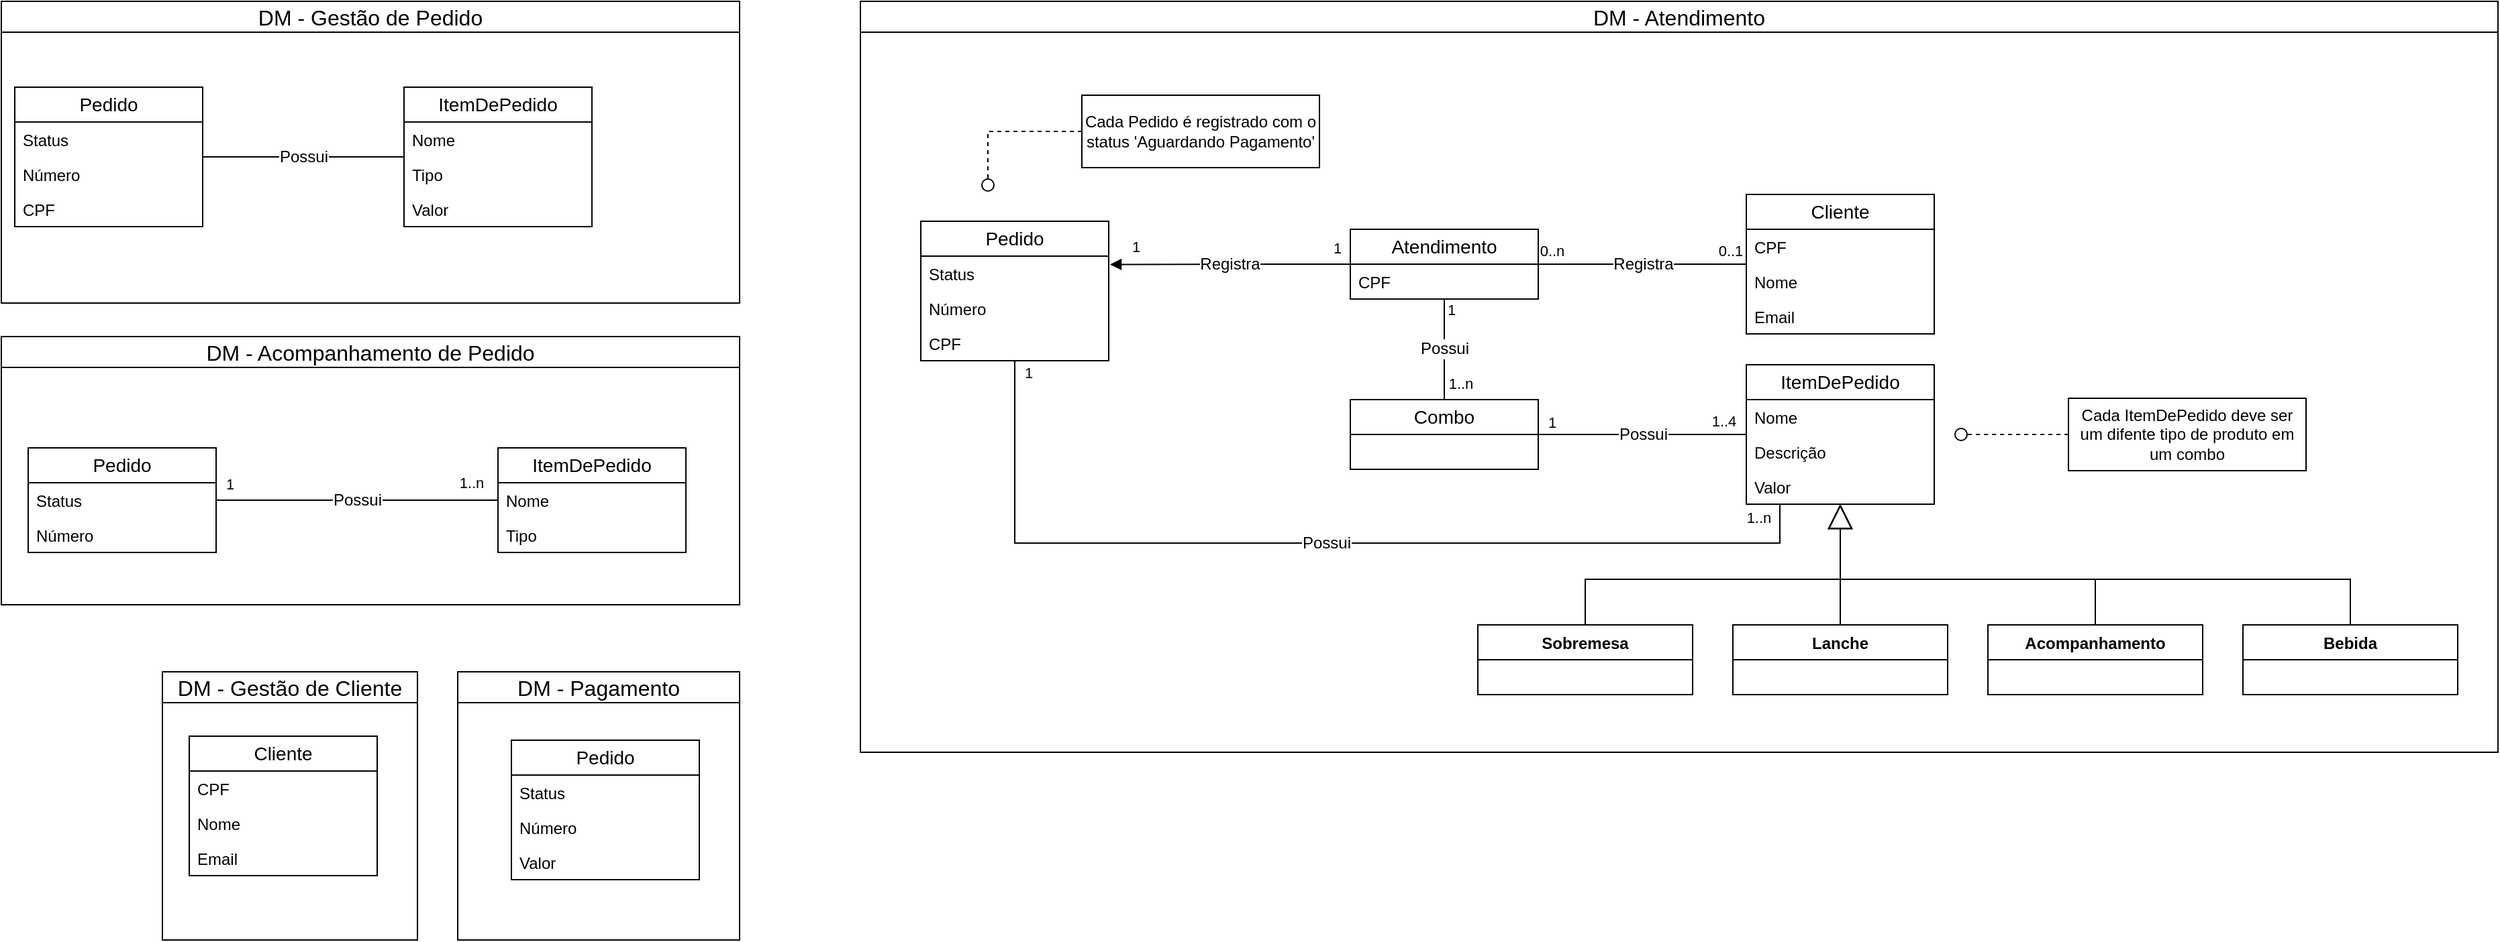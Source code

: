 <mxfile version="21.5.0" type="device">
  <diagram name="Page-1" id="wypNfcGNMz1qTTzklJ0m">
    <mxGraphModel dx="2873" dy="545" grid="1" gridSize="10" guides="1" tooltips="1" connect="1" arrows="1" fold="1" page="1" pageScale="1" pageWidth="850" pageHeight="1100" math="0" shadow="0">
      <root>
        <mxCell id="0" />
        <mxCell id="1" parent="0" />
        <mxCell id="O5zAKNmhYwsR6kVVifvt-4" value="DM - Atendimento" style="swimlane;whiteSpace=wrap;html=1;fontSize=16;fontStyle=0;fillColor=none;" vertex="1" parent="1">
          <mxGeometry x="-470" y="70" width="1220" height="560" as="geometry" />
        </mxCell>
        <mxCell id="O5zAKNmhYwsR6kVVifvt-75" value="Possui" style="edgeStyle=orthogonalEdgeStyle;rounded=0;orthogonalLoop=1;jettySize=auto;html=1;endArrow=none;fontSize=12;endFill=0;endSize=6;" edge="1" parent="O5zAKNmhYwsR6kVVifvt-4" source="O5zAKNmhYwsR6kVVifvt-69" target="O5zAKNmhYwsR6kVVifvt-35">
          <mxGeometry relative="1" as="geometry">
            <Array as="points">
              <mxPoint x="115" y="404" />
              <mxPoint x="685" y="404" />
            </Array>
          </mxGeometry>
        </mxCell>
        <mxCell id="O5zAKNmhYwsR6kVVifvt-76" value="1..n" style="edgeLabel;html=1;align=center;verticalAlign=middle;resizable=0;points=[];" vertex="1" connectable="0" parent="O5zAKNmhYwsR6kVVifvt-75">
          <mxGeometry x="0.938" y="-2" relative="1" as="geometry">
            <mxPoint x="-18" y="-13" as="offset" />
          </mxGeometry>
        </mxCell>
        <mxCell id="O5zAKNmhYwsR6kVVifvt-77" value="1" style="edgeLabel;html=1;align=center;verticalAlign=middle;resizable=0;points=[];" vertex="1" connectable="0" parent="O5zAKNmhYwsR6kVVifvt-75">
          <mxGeometry x="-0.977" relative="1" as="geometry">
            <mxPoint x="10" as="offset" />
          </mxGeometry>
        </mxCell>
        <mxCell id="O5zAKNmhYwsR6kVVifvt-69" value="Pedido" style="swimlane;fontStyle=0;childLayout=stackLayout;horizontal=1;startSize=26;fillColor=default;horizontalStack=0;resizeParent=1;resizeParentMax=0;resizeLast=0;collapsible=1;marginBottom=0;whiteSpace=wrap;html=1;fontSize=14;" vertex="1" parent="O5zAKNmhYwsR6kVVifvt-4">
          <mxGeometry x="45" y="164" width="140" height="104" as="geometry" />
        </mxCell>
        <mxCell id="O5zAKNmhYwsR6kVVifvt-70" value="Status" style="text;strokeColor=none;fillColor=none;align=left;verticalAlign=top;spacingLeft=4;spacingRight=4;overflow=hidden;rotatable=0;points=[[0,0.5],[1,0.5]];portConstraint=eastwest;whiteSpace=wrap;html=1;" vertex="1" parent="O5zAKNmhYwsR6kVVifvt-69">
          <mxGeometry y="26" width="140" height="26" as="geometry" />
        </mxCell>
        <mxCell id="O5zAKNmhYwsR6kVVifvt-86" value="Número" style="text;strokeColor=none;fillColor=none;align=left;verticalAlign=top;spacingLeft=4;spacingRight=4;overflow=hidden;rotatable=0;points=[[0,0.5],[1,0.5]];portConstraint=eastwest;whiteSpace=wrap;html=1;" vertex="1" parent="O5zAKNmhYwsR6kVVifvt-69">
          <mxGeometry y="52" width="140" height="26" as="geometry" />
        </mxCell>
        <mxCell id="O5zAKNmhYwsR6kVVifvt-78" value="CPF" style="text;strokeColor=none;fillColor=none;align=left;verticalAlign=top;spacingLeft=4;spacingRight=4;overflow=hidden;rotatable=0;points=[[0,0.5],[1,0.5]];portConstraint=eastwest;whiteSpace=wrap;html=1;" vertex="1" parent="O5zAKNmhYwsR6kVVifvt-69">
          <mxGeometry y="78" width="140" height="26" as="geometry" />
        </mxCell>
        <mxCell id="O5zAKNmhYwsR6kVVifvt-13" value="Registra" style="edgeStyle=orthogonalEdgeStyle;rounded=0;orthogonalLoop=1;jettySize=auto;html=1;fontSize=12;endArrow=none;endFill=0;" edge="1" parent="O5zAKNmhYwsR6kVVifvt-4" source="O5zAKNmhYwsR6kVVifvt-28" target="O5zAKNmhYwsR6kVVifvt-9">
          <mxGeometry relative="1" as="geometry">
            <mxPoint x="490" y="196" as="sourcePoint" />
          </mxGeometry>
        </mxCell>
        <mxCell id="O5zAKNmhYwsR6kVVifvt-14" value="0..1" style="edgeLabel;html=1;align=center;verticalAlign=middle;resizable=0;points=[];" vertex="1" connectable="0" parent="O5zAKNmhYwsR6kVVifvt-13">
          <mxGeometry x="0.847" y="-1" relative="1" as="geometry">
            <mxPoint y="-11" as="offset" />
          </mxGeometry>
        </mxCell>
        <mxCell id="O5zAKNmhYwsR6kVVifvt-17" value="0..n" style="edgeLabel;html=1;align=center;verticalAlign=middle;resizable=0;points=[];" vertex="1" connectable="0" parent="O5zAKNmhYwsR6kVVifvt-13">
          <mxGeometry x="-0.856" y="-1" relative="1" as="geometry">
            <mxPoint x="-1" y="-11" as="offset" />
          </mxGeometry>
        </mxCell>
        <mxCell id="O5zAKNmhYwsR6kVVifvt-27" value="Possui" style="edgeStyle=orthogonalEdgeStyle;rounded=0;orthogonalLoop=1;jettySize=auto;html=1;endArrow=none;fontSize=12;endFill=0;" edge="1" parent="O5zAKNmhYwsR6kVVifvt-4" source="O5zAKNmhYwsR6kVVifvt-28" target="O5zAKNmhYwsR6kVVifvt-23">
          <mxGeometry x="-0.013" relative="1" as="geometry">
            <mxPoint x="435" y="221" as="sourcePoint" />
            <mxPoint as="offset" />
          </mxGeometry>
        </mxCell>
        <mxCell id="O5zAKNmhYwsR6kVVifvt-33" value="1..n" style="edgeLabel;html=1;align=center;verticalAlign=middle;resizable=0;points=[];" vertex="1" connectable="0" parent="O5zAKNmhYwsR6kVVifvt-27">
          <mxGeometry x="0.686" y="2" relative="1" as="geometry">
            <mxPoint x="10" as="offset" />
          </mxGeometry>
        </mxCell>
        <mxCell id="O5zAKNmhYwsR6kVVifvt-34" value="1" style="edgeLabel;html=1;align=center;verticalAlign=middle;resizable=0;points=[];" vertex="1" connectable="0" parent="O5zAKNmhYwsR6kVVifvt-27">
          <mxGeometry x="-0.789" y="-1" relative="1" as="geometry">
            <mxPoint x="6" as="offset" />
          </mxGeometry>
        </mxCell>
        <mxCell id="O5zAKNmhYwsR6kVVifvt-9" value="Cliente" style="swimlane;fontStyle=0;childLayout=stackLayout;horizontal=1;startSize=26;fillColor=default;horizontalStack=0;resizeParent=1;resizeParentMax=0;resizeLast=0;collapsible=1;marginBottom=0;whiteSpace=wrap;html=1;fontSize=14;" vertex="1" parent="O5zAKNmhYwsR6kVVifvt-4">
          <mxGeometry x="660" y="144" width="140" height="104" as="geometry" />
        </mxCell>
        <mxCell id="O5zAKNmhYwsR6kVVifvt-10" value="CPF" style="text;strokeColor=none;fillColor=none;align=left;verticalAlign=top;spacingLeft=4;spacingRight=4;overflow=hidden;rotatable=0;points=[[0,0.5],[1,0.5]];portConstraint=eastwest;whiteSpace=wrap;html=1;" vertex="1" parent="O5zAKNmhYwsR6kVVifvt-9">
          <mxGeometry y="26" width="140" height="26" as="geometry" />
        </mxCell>
        <mxCell id="O5zAKNmhYwsR6kVVifvt-11" value="Nome" style="text;strokeColor=none;fillColor=none;align=left;verticalAlign=top;spacingLeft=4;spacingRight=4;overflow=hidden;rotatable=0;points=[[0,0.5],[1,0.5]];portConstraint=eastwest;whiteSpace=wrap;html=1;" vertex="1" parent="O5zAKNmhYwsR6kVVifvt-9">
          <mxGeometry y="52" width="140" height="26" as="geometry" />
        </mxCell>
        <mxCell id="O5zAKNmhYwsR6kVVifvt-12" value="Email" style="text;strokeColor=none;fillColor=none;align=left;verticalAlign=top;spacingLeft=4;spacingRight=4;overflow=hidden;rotatable=0;points=[[0,0.5],[1,0.5]];portConstraint=eastwest;whiteSpace=wrap;html=1;" vertex="1" parent="O5zAKNmhYwsR6kVVifvt-9">
          <mxGeometry y="78" width="140" height="26" as="geometry" />
        </mxCell>
        <mxCell id="O5zAKNmhYwsR6kVVifvt-39" value="Possui" style="edgeStyle=orthogonalEdgeStyle;rounded=0;orthogonalLoop=1;jettySize=auto;html=1;endArrow=none;fontSize=12;endFill=0;" edge="1" parent="O5zAKNmhYwsR6kVVifvt-4" source="O5zAKNmhYwsR6kVVifvt-23" target="O5zAKNmhYwsR6kVVifvt-35">
          <mxGeometry x="0.006" relative="1" as="geometry">
            <mxPoint as="offset" />
          </mxGeometry>
        </mxCell>
        <mxCell id="O5zAKNmhYwsR6kVVifvt-41" value="1..4" style="edgeLabel;html=1;align=center;verticalAlign=middle;resizable=0;points=[];" vertex="1" connectable="0" parent="O5zAKNmhYwsR6kVVifvt-39">
          <mxGeometry x="0.817" relative="1" as="geometry">
            <mxPoint x="-3" y="-10" as="offset" />
          </mxGeometry>
        </mxCell>
        <mxCell id="O5zAKNmhYwsR6kVVifvt-44" value="1" style="edgeLabel;html=1;align=center;verticalAlign=middle;resizable=0;points=[];" vertex="1" connectable="0" parent="O5zAKNmhYwsR6kVVifvt-39">
          <mxGeometry x="-0.886" relative="1" as="geometry">
            <mxPoint x="1" y="-9" as="offset" />
          </mxGeometry>
        </mxCell>
        <mxCell id="O5zAKNmhYwsR6kVVifvt-23" value="Combo" style="swimlane;fontStyle=0;childLayout=stackLayout;horizontal=1;startSize=26;fillColor=default;horizontalStack=0;resizeParent=1;resizeParentMax=0;resizeLast=0;collapsible=1;marginBottom=0;whiteSpace=wrap;html=1;fontSize=14;" vertex="1" parent="O5zAKNmhYwsR6kVVifvt-4">
          <mxGeometry x="365" y="297" width="140" height="52" as="geometry" />
        </mxCell>
        <mxCell id="O5zAKNmhYwsR6kVVifvt-71" value="Registra" style="edgeStyle=orthogonalEdgeStyle;rounded=0;orthogonalLoop=1;jettySize=auto;html=1;entryX=1.007;entryY=0.24;entryDx=0;entryDy=0;entryPerimeter=0;endArrow=block;fontSize=12;endFill=1;endSize=6;" edge="1" parent="O5zAKNmhYwsR6kVVifvt-4" source="O5zAKNmhYwsR6kVVifvt-28" target="O5zAKNmhYwsR6kVVifvt-70">
          <mxGeometry x="0.01" relative="1" as="geometry">
            <mxPoint as="offset" />
          </mxGeometry>
        </mxCell>
        <mxCell id="O5zAKNmhYwsR6kVVifvt-73" value="1" style="edgeLabel;html=1;align=center;verticalAlign=middle;resizable=0;points=[];" vertex="1" connectable="0" parent="O5zAKNmhYwsR6kVVifvt-71">
          <mxGeometry x="0.822" relative="1" as="geometry">
            <mxPoint x="3" y="-13" as="offset" />
          </mxGeometry>
        </mxCell>
        <mxCell id="O5zAKNmhYwsR6kVVifvt-74" value="1" style="edgeLabel;html=1;align=center;verticalAlign=middle;resizable=0;points=[];" vertex="1" connectable="0" parent="O5zAKNmhYwsR6kVVifvt-71">
          <mxGeometry x="-0.8" y="-2" relative="1" as="geometry">
            <mxPoint x="8" y="-10" as="offset" />
          </mxGeometry>
        </mxCell>
        <mxCell id="O5zAKNmhYwsR6kVVifvt-28" value="Atendimento" style="swimlane;fontStyle=0;childLayout=stackLayout;horizontal=1;startSize=26;fillColor=default;horizontalStack=0;resizeParent=1;resizeParentMax=0;resizeLast=0;collapsible=1;marginBottom=0;whiteSpace=wrap;html=1;fontSize=14;" vertex="1" parent="O5zAKNmhYwsR6kVVifvt-4">
          <mxGeometry x="365" y="170" width="140" height="52" as="geometry" />
        </mxCell>
        <mxCell id="O5zAKNmhYwsR6kVVifvt-29" value="CPF" style="text;strokeColor=none;fillColor=none;align=left;verticalAlign=top;spacingLeft=4;spacingRight=4;overflow=hidden;rotatable=0;points=[[0,0.5],[1,0.5]];portConstraint=eastwest;whiteSpace=wrap;html=1;" vertex="1" parent="O5zAKNmhYwsR6kVVifvt-28">
          <mxGeometry y="26" width="140" height="26" as="geometry" />
        </mxCell>
        <mxCell id="O5zAKNmhYwsR6kVVifvt-35" value="ItemDePedido" style="swimlane;fontStyle=0;childLayout=stackLayout;horizontal=1;startSize=26;fillColor=default;horizontalStack=0;resizeParent=1;resizeParentMax=0;resizeLast=0;collapsible=1;marginBottom=0;whiteSpace=wrap;html=1;fontSize=14;" vertex="1" parent="O5zAKNmhYwsR6kVVifvt-4">
          <mxGeometry x="660" y="271" width="140" height="104" as="geometry" />
        </mxCell>
        <mxCell id="O5zAKNmhYwsR6kVVifvt-36" value="Nome" style="text;strokeColor=none;fillColor=none;align=left;verticalAlign=top;spacingLeft=4;spacingRight=4;overflow=hidden;rotatable=0;points=[[0,0.5],[1,0.5]];portConstraint=eastwest;whiteSpace=wrap;html=1;" vertex="1" parent="O5zAKNmhYwsR6kVVifvt-35">
          <mxGeometry y="26" width="140" height="26" as="geometry" />
        </mxCell>
        <mxCell id="O5zAKNmhYwsR6kVVifvt-37" value="Descrição" style="text;strokeColor=none;fillColor=none;align=left;verticalAlign=top;spacingLeft=4;spacingRight=4;overflow=hidden;rotatable=0;points=[[0,0.5],[1,0.5]];portConstraint=eastwest;whiteSpace=wrap;html=1;" vertex="1" parent="O5zAKNmhYwsR6kVVifvt-35">
          <mxGeometry y="52" width="140" height="26" as="geometry" />
        </mxCell>
        <mxCell id="O5zAKNmhYwsR6kVVifvt-38" value="Valor" style="text;strokeColor=none;fillColor=none;align=left;verticalAlign=top;spacingLeft=4;spacingRight=4;overflow=hidden;rotatable=0;points=[[0,0.5],[1,0.5]];portConstraint=eastwest;whiteSpace=wrap;html=1;" vertex="1" parent="O5zAKNmhYwsR6kVVifvt-35">
          <mxGeometry y="78" width="140" height="26" as="geometry" />
        </mxCell>
        <mxCell id="O5zAKNmhYwsR6kVVifvt-45" value="Lanche" style="swimlane;fontStyle=1;align=center;verticalAlign=top;childLayout=stackLayout;horizontal=1;startSize=26;horizontalStack=0;resizeParent=1;resizeParentMax=0;resizeLast=0;collapsible=1;marginBottom=0;whiteSpace=wrap;html=1;" vertex="1" parent="O5zAKNmhYwsR6kVVifvt-4">
          <mxGeometry x="650" y="465" width="160" height="52" as="geometry" />
        </mxCell>
        <mxCell id="O5zAKNmhYwsR6kVVifvt-49" value="Sobremesa" style="swimlane;fontStyle=1;align=center;verticalAlign=top;childLayout=stackLayout;horizontal=1;startSize=26;horizontalStack=0;resizeParent=1;resizeParentMax=0;resizeLast=0;collapsible=1;marginBottom=0;whiteSpace=wrap;html=1;" vertex="1" parent="O5zAKNmhYwsR6kVVifvt-4">
          <mxGeometry x="460" y="465" width="160" height="52" as="geometry" />
        </mxCell>
        <mxCell id="O5zAKNmhYwsR6kVVifvt-50" value="Acompanhamento" style="swimlane;fontStyle=1;align=center;verticalAlign=top;childLayout=stackLayout;horizontal=1;startSize=26;horizontalStack=0;resizeParent=1;resizeParentMax=0;resizeLast=0;collapsible=1;marginBottom=0;whiteSpace=wrap;html=1;" vertex="1" parent="O5zAKNmhYwsR6kVVifvt-4">
          <mxGeometry x="840" y="465" width="160" height="52" as="geometry" />
        </mxCell>
        <mxCell id="O5zAKNmhYwsR6kVVifvt-51" value="Bebida" style="swimlane;fontStyle=1;align=center;verticalAlign=top;childLayout=stackLayout;horizontal=1;startSize=26;horizontalStack=0;resizeParent=1;resizeParentMax=0;resizeLast=0;collapsible=1;marginBottom=0;whiteSpace=wrap;html=1;" vertex="1" parent="O5zAKNmhYwsR6kVVifvt-4">
          <mxGeometry x="1030" y="465" width="160" height="52" as="geometry" />
        </mxCell>
        <mxCell id="O5zAKNmhYwsR6kVVifvt-52" value="" style="endArrow=block;endSize=16;endFill=0;html=1;rounded=0;" edge="1" parent="O5zAKNmhYwsR6kVVifvt-4" source="O5zAKNmhYwsR6kVVifvt-45" target="O5zAKNmhYwsR6kVVifvt-35">
          <mxGeometry width="160" relative="1" as="geometry">
            <mxPoint x="770" y="421" as="sourcePoint" />
            <mxPoint x="930" y="421" as="targetPoint" />
          </mxGeometry>
        </mxCell>
        <mxCell id="O5zAKNmhYwsR6kVVifvt-63" value="" style="endArrow=block;endSize=16;endFill=0;html=1;rounded=0;" edge="1" parent="O5zAKNmhYwsR6kVVifvt-4" source="O5zAKNmhYwsR6kVVifvt-51" target="O5zAKNmhYwsR6kVVifvt-35">
          <mxGeometry width="160" relative="1" as="geometry">
            <mxPoint x="1140" y="548" as="sourcePoint" />
            <mxPoint x="840" y="445" as="targetPoint" />
            <Array as="points">
              <mxPoint x="1110" y="431" />
              <mxPoint x="730" y="431" />
            </Array>
          </mxGeometry>
        </mxCell>
        <mxCell id="O5zAKNmhYwsR6kVVifvt-65" value="" style="endArrow=block;endSize=16;endFill=0;html=1;rounded=0;" edge="1" parent="O5zAKNmhYwsR6kVVifvt-4" source="O5zAKNmhYwsR6kVVifvt-49" target="O5zAKNmhYwsR6kVVifvt-35">
          <mxGeometry width="160" relative="1" as="geometry">
            <mxPoint x="730" y="536" as="sourcePoint" />
            <mxPoint x="840" y="445" as="targetPoint" />
            <Array as="points">
              <mxPoint x="540" y="431" />
              <mxPoint x="730" y="431" />
            </Array>
          </mxGeometry>
        </mxCell>
        <mxCell id="O5zAKNmhYwsR6kVVifvt-66" value="" style="endArrow=block;endSize=16;endFill=0;html=1;rounded=0;" edge="1" parent="O5zAKNmhYwsR6kVVifvt-4" source="O5zAKNmhYwsR6kVVifvt-50" target="O5zAKNmhYwsR6kVVifvt-35">
          <mxGeometry width="160" relative="1" as="geometry">
            <mxPoint x="960" y="537" as="sourcePoint" />
            <mxPoint x="840" y="445" as="targetPoint" />
            <Array as="points">
              <mxPoint x="920" y="431" />
              <mxPoint x="730" y="431" />
            </Array>
          </mxGeometry>
        </mxCell>
        <mxCell id="O5zAKNmhYwsR6kVVifvt-68" value="" style="edgeStyle=orthogonalEdgeStyle;rounded=0;orthogonalLoop=1;jettySize=auto;html=1;endArrow=oval;endFill=0;dashed=1;endSize=9;" edge="1" parent="O5zAKNmhYwsR6kVVifvt-4" source="O5zAKNmhYwsR6kVVifvt-67">
          <mxGeometry relative="1" as="geometry">
            <mxPoint x="820" y="323" as="targetPoint" />
          </mxGeometry>
        </mxCell>
        <mxCell id="O5zAKNmhYwsR6kVVifvt-67" value="Cada ItemDePedido deve ser um difente tipo de produto em um combo" style="whiteSpace=wrap;html=1;" vertex="1" parent="O5zAKNmhYwsR6kVVifvt-4">
          <mxGeometry x="900" y="296" width="177" height="54" as="geometry" />
        </mxCell>
        <mxCell id="O5zAKNmhYwsR6kVVifvt-79" value="" style="edgeStyle=orthogonalEdgeStyle;rounded=0;orthogonalLoop=1;jettySize=auto;html=1;endArrow=oval;endFill=0;dashed=1;endSize=9;" edge="1" parent="O5zAKNmhYwsR6kVVifvt-4" source="O5zAKNmhYwsR6kVVifvt-80">
          <mxGeometry relative="1" as="geometry">
            <mxPoint x="95" y="137" as="targetPoint" />
            <Array as="points">
              <mxPoint x="95" y="97" />
            </Array>
          </mxGeometry>
        </mxCell>
        <mxCell id="O5zAKNmhYwsR6kVVifvt-80" value="Cada Pedido é registrado com o status &#39;Aguardando Pagamento&#39;" style="whiteSpace=wrap;html=1;" vertex="1" parent="O5zAKNmhYwsR6kVVifvt-4">
          <mxGeometry x="165" y="70" width="177" height="54" as="geometry" />
        </mxCell>
        <mxCell id="O5zAKNmhYwsR6kVVifvt-6" value="DM - Gestão de Cliente" style="swimlane;whiteSpace=wrap;html=1;fontSize=16;fontStyle=0" vertex="1" parent="1">
          <mxGeometry x="-990" y="570" width="190" height="200" as="geometry" />
        </mxCell>
        <mxCell id="O5zAKNmhYwsR6kVVifvt-19" value="Cliente" style="swimlane;fontStyle=0;childLayout=stackLayout;horizontal=1;startSize=26;fillColor=default;horizontalStack=0;resizeParent=1;resizeParentMax=0;resizeLast=0;collapsible=1;marginBottom=0;whiteSpace=wrap;html=1;fontSize=14;" vertex="1" parent="O5zAKNmhYwsR6kVVifvt-6">
          <mxGeometry x="20" y="48" width="140" height="104" as="geometry" />
        </mxCell>
        <mxCell id="O5zAKNmhYwsR6kVVifvt-20" value="CPF" style="text;strokeColor=none;fillColor=none;align=left;verticalAlign=top;spacingLeft=4;spacingRight=4;overflow=hidden;rotatable=0;points=[[0,0.5],[1,0.5]];portConstraint=eastwest;whiteSpace=wrap;html=1;" vertex="1" parent="O5zAKNmhYwsR6kVVifvt-19">
          <mxGeometry y="26" width="140" height="26" as="geometry" />
        </mxCell>
        <mxCell id="O5zAKNmhYwsR6kVVifvt-21" value="Nome" style="text;strokeColor=none;fillColor=none;align=left;verticalAlign=top;spacingLeft=4;spacingRight=4;overflow=hidden;rotatable=0;points=[[0,0.5],[1,0.5]];portConstraint=eastwest;whiteSpace=wrap;html=1;" vertex="1" parent="O5zAKNmhYwsR6kVVifvt-19">
          <mxGeometry y="52" width="140" height="26" as="geometry" />
        </mxCell>
        <mxCell id="O5zAKNmhYwsR6kVVifvt-22" value="Email" style="text;strokeColor=none;fillColor=none;align=left;verticalAlign=top;spacingLeft=4;spacingRight=4;overflow=hidden;rotatable=0;points=[[0,0.5],[1,0.5]];portConstraint=eastwest;whiteSpace=wrap;html=1;" vertex="1" parent="O5zAKNmhYwsR6kVVifvt-19">
          <mxGeometry y="78" width="140" height="26" as="geometry" />
        </mxCell>
        <mxCell id="O5zAKNmhYwsR6kVVifvt-81" value="DM - Acompanhamento de Pedido" style="swimlane;whiteSpace=wrap;html=1;fontSize=16;fontStyle=0" vertex="1" parent="1">
          <mxGeometry x="-1110" y="320" width="550" height="200" as="geometry" />
        </mxCell>
        <mxCell id="O5zAKNmhYwsR6kVVifvt-94" value="Possui" style="edgeStyle=orthogonalEdgeStyle;rounded=0;orthogonalLoop=1;jettySize=auto;html=1;endArrow=none;fontSize=12;endFill=0;endSize=6;" edge="1" parent="O5zAKNmhYwsR6kVVifvt-81" source="O5zAKNmhYwsR6kVVifvt-82" target="O5zAKNmhYwsR6kVVifvt-87">
          <mxGeometry relative="1" as="geometry" />
        </mxCell>
        <mxCell id="O5zAKNmhYwsR6kVVifvt-95" value="1..n" style="edgeLabel;html=1;align=center;verticalAlign=middle;resizable=0;points=[];" vertex="1" connectable="0" parent="O5zAKNmhYwsR6kVVifvt-94">
          <mxGeometry x="0.926" y="-1" relative="1" as="geometry">
            <mxPoint x="-12" y="-14" as="offset" />
          </mxGeometry>
        </mxCell>
        <mxCell id="O5zAKNmhYwsR6kVVifvt-96" value="1" style="edgeLabel;html=1;align=center;verticalAlign=middle;resizable=0;points=[];" vertex="1" connectable="0" parent="O5zAKNmhYwsR6kVVifvt-94">
          <mxGeometry x="-0.895" y="1" relative="1" as="geometry">
            <mxPoint x="-1" y="-11" as="offset" />
          </mxGeometry>
        </mxCell>
        <mxCell id="O5zAKNmhYwsR6kVVifvt-82" value="Pedido" style="swimlane;fontStyle=0;childLayout=stackLayout;horizontal=1;startSize=26;fillColor=default;horizontalStack=0;resizeParent=1;resizeParentMax=0;resizeLast=0;collapsible=1;marginBottom=0;whiteSpace=wrap;html=1;fontSize=14;" vertex="1" parent="O5zAKNmhYwsR6kVVifvt-81">
          <mxGeometry x="20" y="83" width="140" height="78" as="geometry" />
        </mxCell>
        <mxCell id="O5zAKNmhYwsR6kVVifvt-83" value="Status" style="text;strokeColor=none;fillColor=none;align=left;verticalAlign=top;spacingLeft=4;spacingRight=4;overflow=hidden;rotatable=0;points=[[0,0.5],[1,0.5]];portConstraint=eastwest;whiteSpace=wrap;html=1;" vertex="1" parent="O5zAKNmhYwsR6kVVifvt-82">
          <mxGeometry y="26" width="140" height="26" as="geometry" />
        </mxCell>
        <mxCell id="O5zAKNmhYwsR6kVVifvt-84" value="Número" style="text;strokeColor=none;fillColor=none;align=left;verticalAlign=top;spacingLeft=4;spacingRight=4;overflow=hidden;rotatable=0;points=[[0,0.5],[1,0.5]];portConstraint=eastwest;whiteSpace=wrap;html=1;" vertex="1" parent="O5zAKNmhYwsR6kVVifvt-82">
          <mxGeometry y="52" width="140" height="26" as="geometry" />
        </mxCell>
        <mxCell id="O5zAKNmhYwsR6kVVifvt-87" value="ItemDePedido" style="swimlane;fontStyle=0;childLayout=stackLayout;horizontal=1;startSize=26;fillColor=default;horizontalStack=0;resizeParent=1;resizeParentMax=0;resizeLast=0;collapsible=1;marginBottom=0;whiteSpace=wrap;html=1;fontSize=14;" vertex="1" parent="O5zAKNmhYwsR6kVVifvt-81">
          <mxGeometry x="370" y="83" width="140" height="78" as="geometry" />
        </mxCell>
        <mxCell id="O5zAKNmhYwsR6kVVifvt-88" value="Nome" style="text;strokeColor=none;fillColor=none;align=left;verticalAlign=top;spacingLeft=4;spacingRight=4;overflow=hidden;rotatable=0;points=[[0,0.5],[1,0.5]];portConstraint=eastwest;whiteSpace=wrap;html=1;" vertex="1" parent="O5zAKNmhYwsR6kVVifvt-87">
          <mxGeometry y="26" width="140" height="26" as="geometry" />
        </mxCell>
        <mxCell id="O5zAKNmhYwsR6kVVifvt-93" value="Tipo" style="text;strokeColor=none;fillColor=none;align=left;verticalAlign=top;spacingLeft=4;spacingRight=4;overflow=hidden;rotatable=0;points=[[0,0.5],[1,0.5]];portConstraint=eastwest;whiteSpace=wrap;html=1;" vertex="1" parent="O5zAKNmhYwsR6kVVifvt-87">
          <mxGeometry y="52" width="140" height="26" as="geometry" />
        </mxCell>
        <mxCell id="O5zAKNmhYwsR6kVVifvt-98" value="DM - Pagamento" style="swimlane;whiteSpace=wrap;html=1;fontSize=16;fontStyle=0" vertex="1" parent="1">
          <mxGeometry x="-770" y="570" width="210" height="200" as="geometry" />
        </mxCell>
        <mxCell id="O5zAKNmhYwsR6kVVifvt-102" value="Pedido" style="swimlane;fontStyle=0;childLayout=stackLayout;horizontal=1;startSize=26;fillColor=default;horizontalStack=0;resizeParent=1;resizeParentMax=0;resizeLast=0;collapsible=1;marginBottom=0;whiteSpace=wrap;html=1;fontSize=14;" vertex="1" parent="O5zAKNmhYwsR6kVVifvt-98">
          <mxGeometry x="40" y="51" width="140" height="104" as="geometry" />
        </mxCell>
        <mxCell id="O5zAKNmhYwsR6kVVifvt-103" value="Status" style="text;strokeColor=none;fillColor=none;align=left;verticalAlign=top;spacingLeft=4;spacingRight=4;overflow=hidden;rotatable=0;points=[[0,0.5],[1,0.5]];portConstraint=eastwest;whiteSpace=wrap;html=1;" vertex="1" parent="O5zAKNmhYwsR6kVVifvt-102">
          <mxGeometry y="26" width="140" height="26" as="geometry" />
        </mxCell>
        <mxCell id="O5zAKNmhYwsR6kVVifvt-104" value="Número" style="text;strokeColor=none;fillColor=none;align=left;verticalAlign=top;spacingLeft=4;spacingRight=4;overflow=hidden;rotatable=0;points=[[0,0.5],[1,0.5]];portConstraint=eastwest;whiteSpace=wrap;html=1;" vertex="1" parent="O5zAKNmhYwsR6kVVifvt-102">
          <mxGeometry y="52" width="140" height="26" as="geometry" />
        </mxCell>
        <mxCell id="O5zAKNmhYwsR6kVVifvt-108" value="Valor" style="text;strokeColor=none;fillColor=none;align=left;verticalAlign=top;spacingLeft=4;spacingRight=4;overflow=hidden;rotatable=0;points=[[0,0.5],[1,0.5]];portConstraint=eastwest;whiteSpace=wrap;html=1;" vertex="1" parent="O5zAKNmhYwsR6kVVifvt-102">
          <mxGeometry y="78" width="140" height="26" as="geometry" />
        </mxCell>
        <mxCell id="O5zAKNmhYwsR6kVVifvt-109" value="DM - Gestão de Pedido" style="swimlane;whiteSpace=wrap;html=1;fontSize=16;fontStyle=0" vertex="1" parent="1">
          <mxGeometry x="-1110" y="70" width="550" height="225" as="geometry" />
        </mxCell>
        <mxCell id="O5zAKNmhYwsR6kVVifvt-118" value="Possui" style="edgeStyle=orthogonalEdgeStyle;rounded=0;orthogonalLoop=1;jettySize=auto;html=1;endArrow=none;fontSize=12;endFill=0;endSize=6;" edge="1" parent="O5zAKNmhYwsR6kVVifvt-109" source="O5zAKNmhYwsR6kVVifvt-110" target="O5zAKNmhYwsR6kVVifvt-115">
          <mxGeometry relative="1" as="geometry" />
        </mxCell>
        <mxCell id="O5zAKNmhYwsR6kVVifvt-110" value="Pedido" style="swimlane;fontStyle=0;childLayout=stackLayout;horizontal=1;startSize=26;fillColor=default;horizontalStack=0;resizeParent=1;resizeParentMax=0;resizeLast=0;collapsible=1;marginBottom=0;whiteSpace=wrap;html=1;fontSize=14;" vertex="1" parent="O5zAKNmhYwsR6kVVifvt-109">
          <mxGeometry x="10" y="64" width="140" height="104" as="geometry" />
        </mxCell>
        <mxCell id="O5zAKNmhYwsR6kVVifvt-120" value="Status" style="text;strokeColor=none;fillColor=none;align=left;verticalAlign=top;spacingLeft=4;spacingRight=4;overflow=hidden;rotatable=0;points=[[0,0.5],[1,0.5]];portConstraint=eastwest;whiteSpace=wrap;html=1;" vertex="1" parent="O5zAKNmhYwsR6kVVifvt-110">
          <mxGeometry y="26" width="140" height="26" as="geometry" />
        </mxCell>
        <mxCell id="O5zAKNmhYwsR6kVVifvt-112" value="Número" style="text;strokeColor=none;fillColor=none;align=left;verticalAlign=top;spacingLeft=4;spacingRight=4;overflow=hidden;rotatable=0;points=[[0,0.5],[1,0.5]];portConstraint=eastwest;whiteSpace=wrap;html=1;" vertex="1" parent="O5zAKNmhYwsR6kVVifvt-110">
          <mxGeometry y="52" width="140" height="26" as="geometry" />
        </mxCell>
        <mxCell id="O5zAKNmhYwsR6kVVifvt-113" value="CPF" style="text;strokeColor=none;fillColor=none;align=left;verticalAlign=top;spacingLeft=4;spacingRight=4;overflow=hidden;rotatable=0;points=[[0,0.5],[1,0.5]];portConstraint=eastwest;whiteSpace=wrap;html=1;" vertex="1" parent="O5zAKNmhYwsR6kVVifvt-110">
          <mxGeometry y="78" width="140" height="26" as="geometry" />
        </mxCell>
        <mxCell id="O5zAKNmhYwsR6kVVifvt-115" value="ItemDePedido" style="swimlane;fontStyle=0;childLayout=stackLayout;horizontal=1;startSize=26;fillColor=default;horizontalStack=0;resizeParent=1;resizeParentMax=0;resizeLast=0;collapsible=1;marginBottom=0;whiteSpace=wrap;html=1;fontSize=14;" vertex="1" parent="O5zAKNmhYwsR6kVVifvt-109">
          <mxGeometry x="300" y="64" width="140" height="104" as="geometry" />
        </mxCell>
        <mxCell id="O5zAKNmhYwsR6kVVifvt-116" value="Nome" style="text;strokeColor=none;fillColor=none;align=left;verticalAlign=top;spacingLeft=4;spacingRight=4;overflow=hidden;rotatable=0;points=[[0,0.5],[1,0.5]];portConstraint=eastwest;whiteSpace=wrap;html=1;" vertex="1" parent="O5zAKNmhYwsR6kVVifvt-115">
          <mxGeometry y="26" width="140" height="26" as="geometry" />
        </mxCell>
        <mxCell id="O5zAKNmhYwsR6kVVifvt-117" value="Tipo" style="text;strokeColor=none;fillColor=none;align=left;verticalAlign=top;spacingLeft=4;spacingRight=4;overflow=hidden;rotatable=0;points=[[0,0.5],[1,0.5]];portConstraint=eastwest;whiteSpace=wrap;html=1;" vertex="1" parent="O5zAKNmhYwsR6kVVifvt-115">
          <mxGeometry y="52" width="140" height="26" as="geometry" />
        </mxCell>
        <mxCell id="O5zAKNmhYwsR6kVVifvt-119" value="Valor" style="text;strokeColor=none;fillColor=none;align=left;verticalAlign=top;spacingLeft=4;spacingRight=4;overflow=hidden;rotatable=0;points=[[0,0.5],[1,0.5]];portConstraint=eastwest;whiteSpace=wrap;html=1;" vertex="1" parent="O5zAKNmhYwsR6kVVifvt-115">
          <mxGeometry y="78" width="140" height="26" as="geometry" />
        </mxCell>
      </root>
    </mxGraphModel>
  </diagram>
</mxfile>
